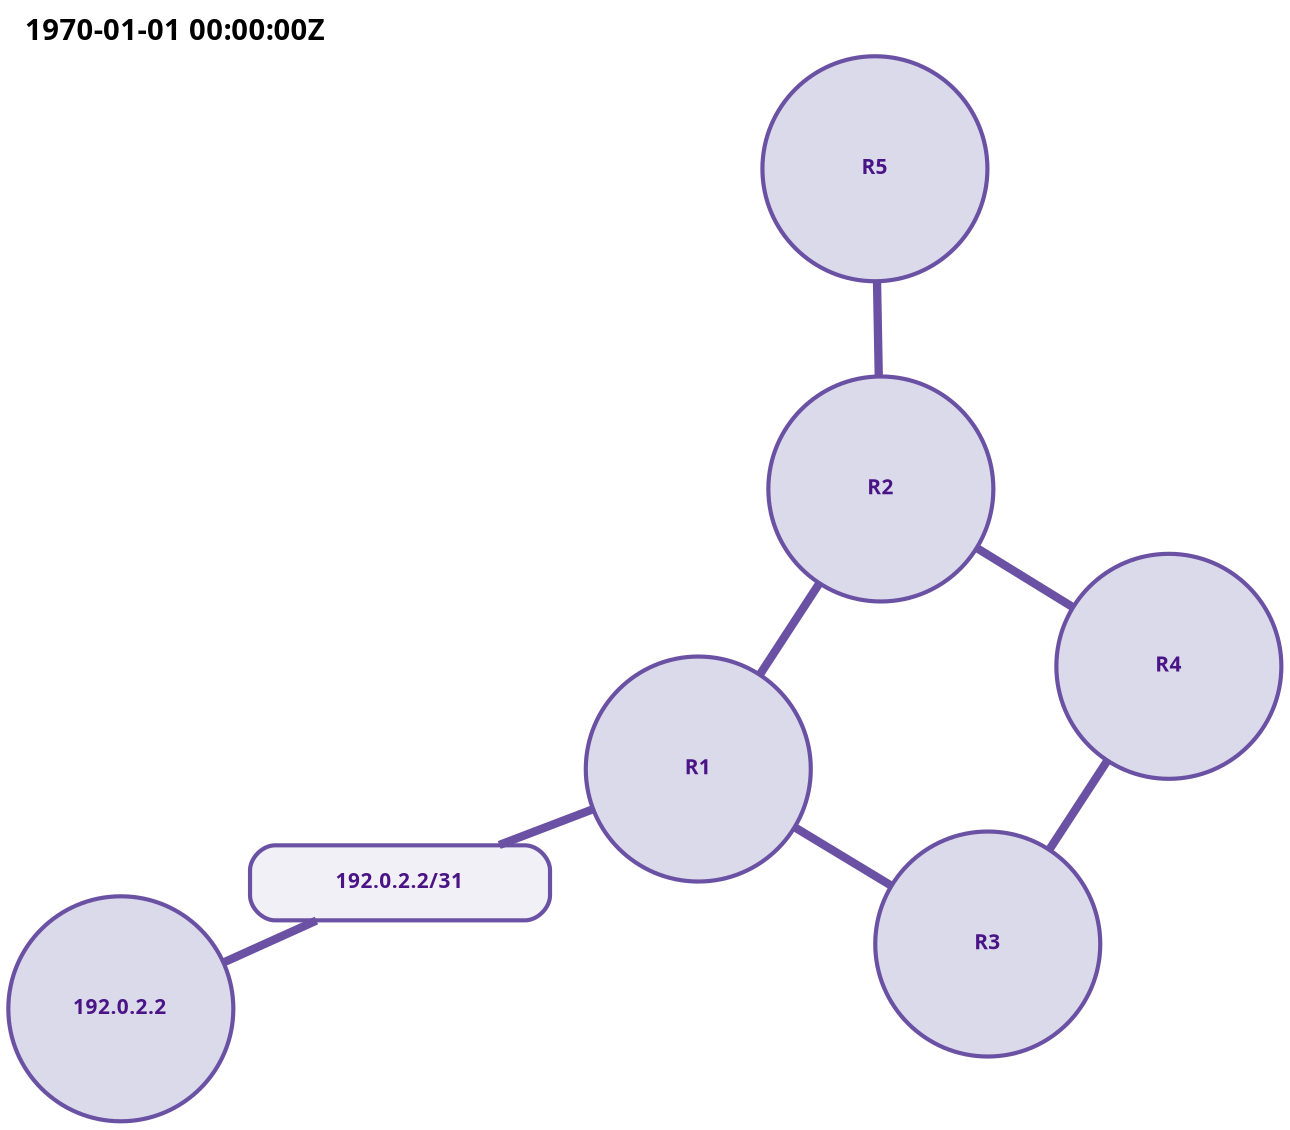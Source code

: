 graph G {
  graph [
    layout="neato"
    overlap=false
    label="1970-01-01 00:00:00Z"
    fontname="sans bold"
    labelloc=t
    labeljust=left
  ];

  node [
    style=filled
    penwidth=2
    colorscheme=purples7
    color=6
    fontname="sans bold"
    fontsize=10
    fontcolor=7
  ];

  edge [
    len=1
    penwidth=4
    colorscheme=purples7
    color=6
    labelfontname="sans bold"
    labelfontsize=8
    labelfontcolor=7
  ];

  // Routers

  "192.0.2.2" [label="192.0.2.2" shape=circle fillcolor=2 width=1.5];
  "198.51.100.1" [label="R1" shape=circle fillcolor=2 width=1.5];
  "198.51.100.2" [label="R2" shape=circle fillcolor=2 width=1.5];
  "198.51.100.3" [label="R3" shape=circle fillcolor=2 width=1.5];
  "198.51.100.4" [label="R4" shape=circle fillcolor=2 width=1.5];
  "198.51.100.5" [label="R5" shape=circle fillcolor=2 width=1.5];


  // Subnets

  "192.0.2.2/31" [fillcolor=1 shape=rect style="filled, rounded" width=2];


  // Edges

  "192.0.2.2" -- "192.0.2.2/31";
  "198.51.100.1" -- "192.0.2.2/31";
  "198.51.100.1" -- "198.51.100.2";
  "198.51.100.1" -- "198.51.100.3";
  "198.51.100.2" -- "198.51.100.4";
  "198.51.100.2" -- "198.51.100.5";
  "198.51.100.3" -- "198.51.100.4";

}
